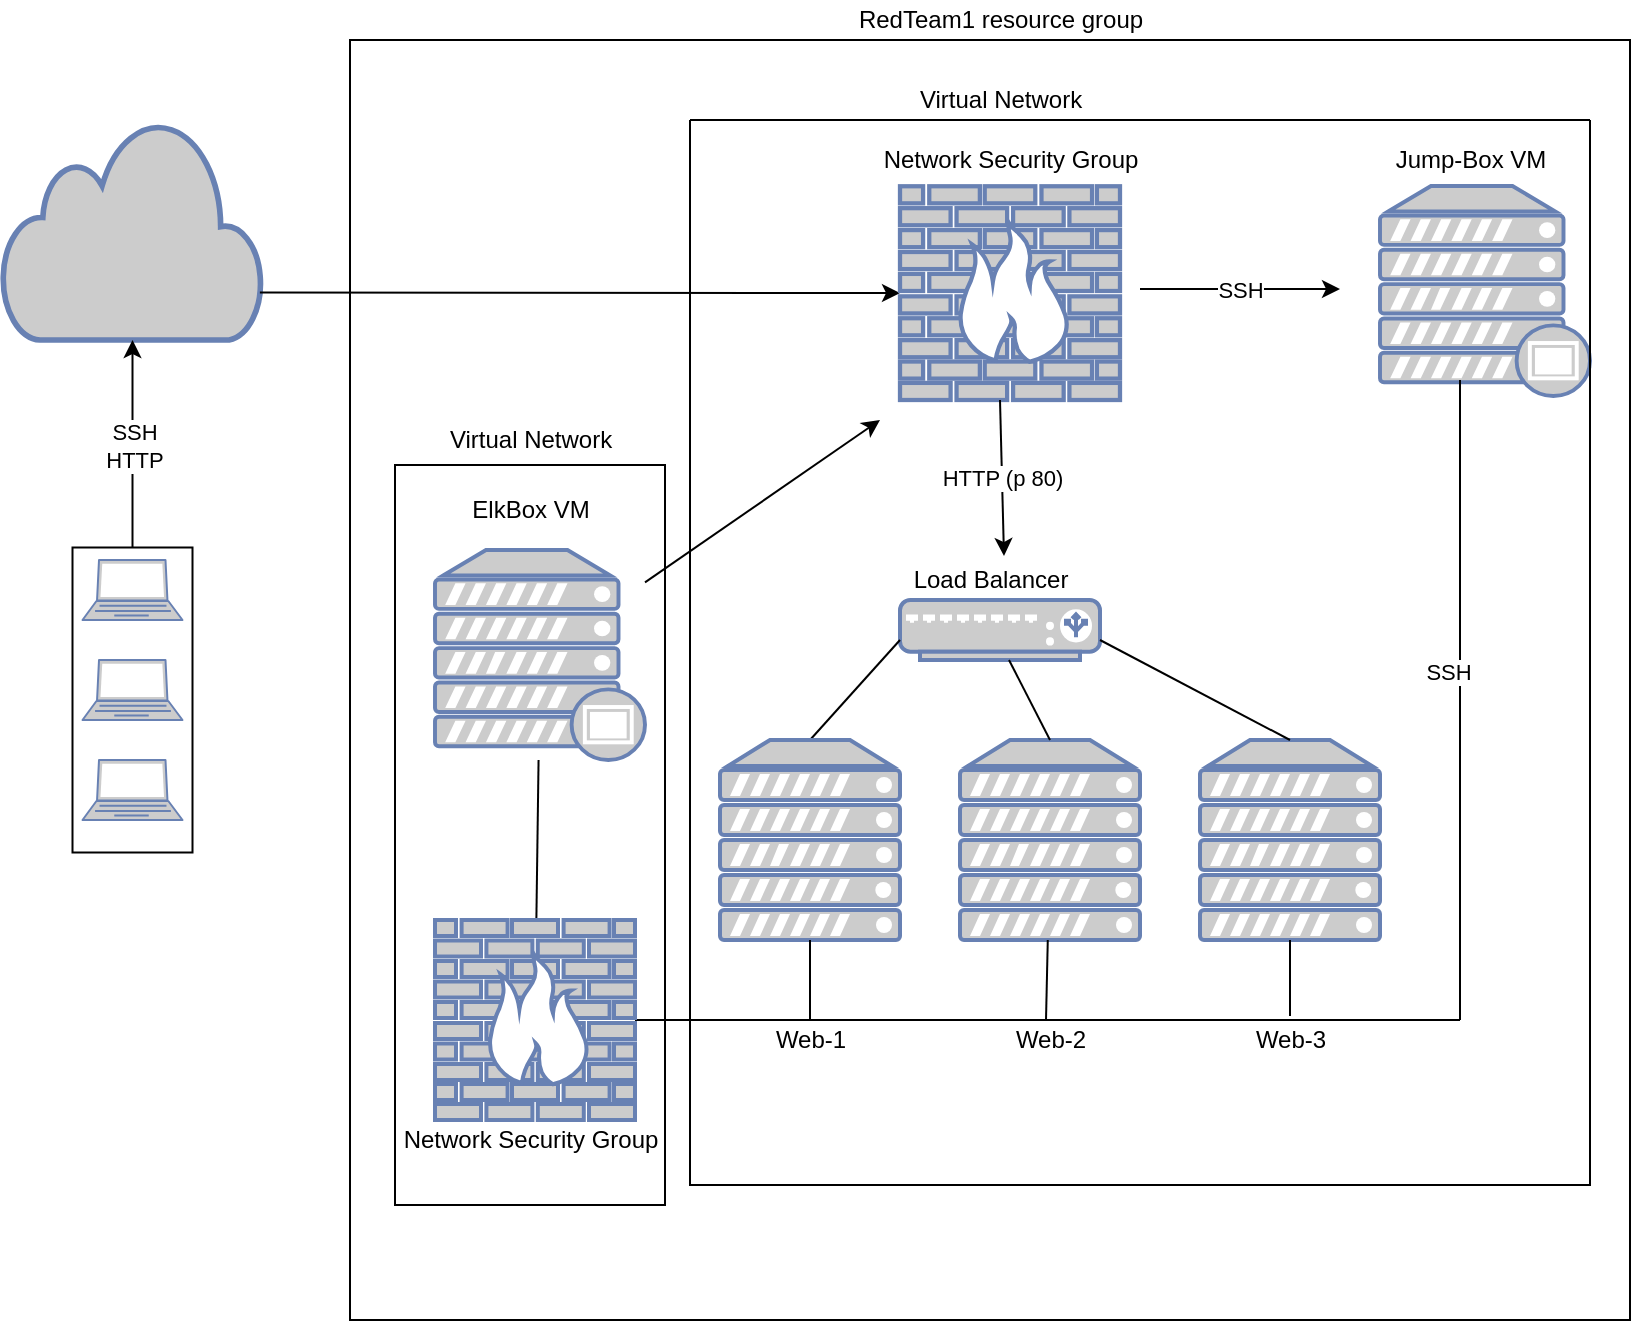 <mxfile version="14.9.3" type="google"><diagram id="8UMrP-s6RcPm4XLoG1sQ" name="Page-1"><mxGraphModel dx="1673" dy="934" grid="1" gridSize="10" guides="1" tooltips="1" connect="1" arrows="1" fold="1" page="1" pageScale="1" pageWidth="850" pageHeight="1100" math="0" shadow="0"><root><mxCell id="0"/><mxCell id="1" parent="0"/><mxCell id="4TlOOkD_gwq_CGaoJp3C-71" value="" style="rounded=0;whiteSpace=wrap;html=1;fillColor=none;rotation=-90;" vertex="1" parent="1"><mxGeometry x="90" y="460" width="370" height="135" as="geometry"/></mxCell><mxCell id="4TlOOkD_gwq_CGaoJp3C-73" value="" style="whiteSpace=wrap;html=1;aspect=fixed;fillColor=none;" vertex="1" parent="1"><mxGeometry x="185" y="130" width="640" height="640" as="geometry"/></mxCell><mxCell id="4TlOOkD_gwq_CGaoJp3C-2" value="" style="fontColor=#0066CC;verticalAlign=top;verticalLabelPosition=bottom;labelPosition=center;align=center;html=1;outlineConnect=0;fillColor=#CCCCCC;strokeColor=#6881B3;gradientColor=none;gradientDirection=north;strokeWidth=2;shape=mxgraph.networks.laptop;" vertex="1" parent="1"><mxGeometry x="51.25" y="440" width="50" height="30" as="geometry"/></mxCell><mxCell id="4TlOOkD_gwq_CGaoJp3C-3" value="" style="fontColor=#0066CC;verticalAlign=top;verticalLabelPosition=bottom;labelPosition=center;align=center;html=1;outlineConnect=0;fillColor=#CCCCCC;strokeColor=#6881B3;gradientColor=none;gradientDirection=north;strokeWidth=2;shape=mxgraph.networks.laptop;" vertex="1" parent="1"><mxGeometry x="51.25" y="390" width="50" height="30" as="geometry"/></mxCell><mxCell id="4TlOOkD_gwq_CGaoJp3C-4" value="" style="fontColor=#0066CC;verticalAlign=top;verticalLabelPosition=bottom;labelPosition=center;align=center;html=1;outlineConnect=0;fillColor=#CCCCCC;strokeColor=#6881B3;gradientColor=none;gradientDirection=north;strokeWidth=2;shape=mxgraph.networks.laptop;" vertex="1" parent="1"><mxGeometry x="51.25" y="490" width="50" height="30" as="geometry"/></mxCell><mxCell id="4TlOOkD_gwq_CGaoJp3C-5" value="" style="rounded=0;whiteSpace=wrap;html=1;rotation=-90;fillColor=none;" vertex="1" parent="1"><mxGeometry y="430" width="152.5" height="60" as="geometry"/></mxCell><mxCell id="4TlOOkD_gwq_CGaoJp3C-7" value="" style="html=1;outlineConnect=0;fillColor=#CCCCCC;strokeColor=#6881B3;gradientColor=none;gradientDirection=north;strokeWidth=2;shape=mxgraph.networks.cloud;fontColor=#ffffff;" vertex="1" parent="1"><mxGeometry x="11.25" y="170" width="130" height="110" as="geometry"/></mxCell><mxCell id="4TlOOkD_gwq_CGaoJp3C-14" value="" style="endArrow=classic;html=1;entryX=0.5;entryY=1;entryDx=0;entryDy=0;entryPerimeter=0;exitX=1;exitY=0.5;exitDx=0;exitDy=0;" edge="1" parent="1" source="4TlOOkD_gwq_CGaoJp3C-5" target="4TlOOkD_gwq_CGaoJp3C-7"><mxGeometry relative="1" as="geometry"><mxPoint x="60" y="375" as="sourcePoint"/><mxPoint x="160" y="375" as="targetPoint"/></mxGeometry></mxCell><mxCell id="4TlOOkD_gwq_CGaoJp3C-15" value="SSH&lt;br&gt;HTTP" style="edgeLabel;resizable=0;html=1;align=center;verticalAlign=middle;" connectable="0" vertex="1" parent="4TlOOkD_gwq_CGaoJp3C-14"><mxGeometry relative="1" as="geometry"><mxPoint y="1" as="offset"/></mxGeometry></mxCell><mxCell id="4TlOOkD_gwq_CGaoJp3C-19" value="" style="endArrow=classic;html=1;exitX=0.99;exitY=0.784;exitDx=0;exitDy=0;exitPerimeter=0;" edge="1" parent="1" source="4TlOOkD_gwq_CGaoJp3C-7" target="4TlOOkD_gwq_CGaoJp3C-21"><mxGeometry relative="1" as="geometry"><mxPoint x="360" y="255.75" as="sourcePoint"/><mxPoint x="460" y="255.75" as="targetPoint"/></mxGeometry></mxCell><mxCell id="4TlOOkD_gwq_CGaoJp3C-21" value="" style="fontColor=#0066CC;verticalAlign=top;verticalLabelPosition=bottom;labelPosition=center;align=center;html=1;outlineConnect=0;fillColor=#CCCCCC;strokeColor=#6881B3;gradientColor=none;gradientDirection=north;strokeWidth=2;shape=mxgraph.networks.firewall;" vertex="1" parent="1"><mxGeometry x="460" y="203.13" width="110" height="106.87" as="geometry"/></mxCell><mxCell id="4TlOOkD_gwq_CGaoJp3C-22" value="" style="endArrow=classic;html=1;" edge="1" parent="1"><mxGeometry relative="1" as="geometry"><mxPoint x="580" y="254.5" as="sourcePoint"/><mxPoint x="680" y="254.5" as="targetPoint"/></mxGeometry></mxCell><mxCell id="4TlOOkD_gwq_CGaoJp3C-23" value="SSH" style="edgeLabel;resizable=0;html=1;align=center;verticalAlign=middle;" connectable="0" vertex="1" parent="4TlOOkD_gwq_CGaoJp3C-22"><mxGeometry relative="1" as="geometry"/></mxCell><mxCell id="4TlOOkD_gwq_CGaoJp3C-24" value="" style="fontColor=#0066CC;verticalAlign=top;verticalLabelPosition=bottom;labelPosition=center;align=center;html=1;outlineConnect=0;fillColor=#CCCCCC;strokeColor=#6881B3;gradientColor=none;gradientDirection=north;strokeWidth=2;shape=mxgraph.networks.proxy_server;" vertex="1" parent="1"><mxGeometry x="700" y="203" width="105" height="105" as="geometry"/></mxCell><mxCell id="4TlOOkD_gwq_CGaoJp3C-25" value="" style="endArrow=classic;html=1;" edge="1" parent="1"><mxGeometry relative="1" as="geometry"><mxPoint x="510" y="310" as="sourcePoint"/><mxPoint x="512" y="388" as="targetPoint"/></mxGeometry></mxCell><mxCell id="4TlOOkD_gwq_CGaoJp3C-26" value="HTTP (p 80)" style="edgeLabel;resizable=0;html=1;align=center;verticalAlign=middle;" connectable="0" vertex="1" parent="4TlOOkD_gwq_CGaoJp3C-25"><mxGeometry relative="1" as="geometry"/></mxCell><mxCell id="4TlOOkD_gwq_CGaoJp3C-27" value="" style="fontColor=#0066CC;verticalAlign=top;verticalLabelPosition=bottom;labelPosition=center;align=center;html=1;outlineConnect=0;fillColor=#CCCCCC;strokeColor=#6881B3;gradientColor=none;gradientDirection=north;strokeWidth=2;shape=mxgraph.networks.load_balancer;" vertex="1" parent="1"><mxGeometry x="460" y="410" width="100" height="30" as="geometry"/></mxCell><mxCell id="4TlOOkD_gwq_CGaoJp3C-28" value="" style="endArrow=none;html=1;exitX=0.5;exitY=0;exitDx=0;exitDy=0;exitPerimeter=0;" edge="1" parent="1" source="4TlOOkD_gwq_CGaoJp3C-29"><mxGeometry width="50" height="50" relative="1" as="geometry"><mxPoint x="410" y="480" as="sourcePoint"/><mxPoint x="460" y="430" as="targetPoint"/></mxGeometry></mxCell><mxCell id="4TlOOkD_gwq_CGaoJp3C-29" value="" style="fontColor=#0066CC;verticalAlign=top;verticalLabelPosition=bottom;labelPosition=center;align=center;html=1;outlineConnect=0;fillColor=#CCCCCC;strokeColor=#6881B3;gradientColor=none;gradientDirection=north;strokeWidth=2;shape=mxgraph.networks.server;" vertex="1" parent="1"><mxGeometry x="370" y="480" width="90" height="100" as="geometry"/></mxCell><mxCell id="4TlOOkD_gwq_CGaoJp3C-30" value="" style="fontColor=#0066CC;verticalAlign=top;verticalLabelPosition=bottom;labelPosition=center;align=center;html=1;outlineConnect=0;fillColor=#CCCCCC;strokeColor=#6881B3;gradientColor=none;gradientDirection=north;strokeWidth=2;shape=mxgraph.networks.server;" vertex="1" parent="1"><mxGeometry x="490" y="480" width="90" height="100" as="geometry"/></mxCell><mxCell id="4TlOOkD_gwq_CGaoJp3C-31" value="" style="fontColor=#0066CC;verticalAlign=top;verticalLabelPosition=bottom;labelPosition=center;align=center;html=1;outlineConnect=0;fillColor=#CCCCCC;strokeColor=#6881B3;gradientColor=none;gradientDirection=north;strokeWidth=2;shape=mxgraph.networks.server;" vertex="1" parent="1"><mxGeometry x="610" y="480" width="90" height="100" as="geometry"/></mxCell><mxCell id="4TlOOkD_gwq_CGaoJp3C-32" value="" style="endArrow=none;html=1;exitX=0.5;exitY=0;exitDx=0;exitDy=0;exitPerimeter=0;" edge="1" parent="1" source="4TlOOkD_gwq_CGaoJp3C-30"><mxGeometry width="50" height="50" relative="1" as="geometry"><mxPoint x="514.5" y="490" as="sourcePoint"/><mxPoint x="514.5" y="440" as="targetPoint"/></mxGeometry></mxCell><mxCell id="4TlOOkD_gwq_CGaoJp3C-33" value="" style="endArrow=none;html=1;exitX=0.5;exitY=0;exitDx=0;exitDy=0;exitPerimeter=0;" edge="1" parent="1" source="4TlOOkD_gwq_CGaoJp3C-31"><mxGeometry width="50" height="50" relative="1" as="geometry"><mxPoint x="590" y="480" as="sourcePoint"/><mxPoint x="560" y="430" as="targetPoint"/></mxGeometry></mxCell><mxCell id="4TlOOkD_gwq_CGaoJp3C-34" value="" style="endArrow=none;html=1;" edge="1" parent="1"><mxGeometry width="50" height="50" relative="1" as="geometry"><mxPoint x="740" y="620" as="sourcePoint"/><mxPoint x="740" y="300" as="targetPoint"/></mxGeometry></mxCell><mxCell id="4TlOOkD_gwq_CGaoJp3C-74" value="SSH" style="edgeLabel;html=1;align=center;verticalAlign=middle;resizable=0;points=[];" vertex="1" connectable="0" parent="4TlOOkD_gwq_CGaoJp3C-34"><mxGeometry x="0.087" y="6" relative="1" as="geometry"><mxPoint as="offset"/></mxGeometry></mxCell><mxCell id="4TlOOkD_gwq_CGaoJp3C-35" value="" style="endArrow=none;html=1;startArrow=none;" edge="1" parent="1" source="4TlOOkD_gwq_CGaoJp3C-49"><mxGeometry width="50" height="50" relative="1" as="geometry"><mxPoint x="120" y="620" as="sourcePoint"/><mxPoint x="740" y="620" as="targetPoint"/></mxGeometry></mxCell><mxCell id="4TlOOkD_gwq_CGaoJp3C-37" value="" style="endArrow=none;html=1;exitX=0.46;exitY=0;exitDx=0;exitDy=0;exitPerimeter=0;" edge="1" parent="1" source="4TlOOkD_gwq_CGaoJp3C-57" target="4TlOOkD_gwq_CGaoJp3C-30"><mxGeometry width="50" height="50" relative="1" as="geometry"><mxPoint x="510" y="620" as="sourcePoint"/><mxPoint x="560" y="570" as="targetPoint"/></mxGeometry></mxCell><mxCell id="4TlOOkD_gwq_CGaoJp3C-38" value="" style="endArrow=none;html=1;entryX=0.5;entryY=1;entryDx=0;entryDy=0;entryPerimeter=0;" edge="1" parent="1" target="4TlOOkD_gwq_CGaoJp3C-31"><mxGeometry width="50" height="50" relative="1" as="geometry"><mxPoint x="655" y="618" as="sourcePoint"/><mxPoint x="670" y="570" as="targetPoint"/></mxGeometry></mxCell><mxCell id="4TlOOkD_gwq_CGaoJp3C-47" value="" style="endArrow=none;html=1;" edge="1" parent="1" source="4TlOOkD_gwq_CGaoJp3C-49" target="4TlOOkD_gwq_CGaoJp3C-48"><mxGeometry width="50" height="50" relative="1" as="geometry"><mxPoint x="180" y="620" as="sourcePoint"/><mxPoint x="120" y="560" as="targetPoint"/></mxGeometry></mxCell><mxCell id="4TlOOkD_gwq_CGaoJp3C-48" value="" style="fontColor=#0066CC;verticalAlign=top;verticalLabelPosition=bottom;labelPosition=center;align=center;html=1;outlineConnect=0;fillColor=#CCCCCC;strokeColor=#6881B3;gradientColor=none;gradientDirection=north;strokeWidth=2;shape=mxgraph.networks.proxy_server;" vertex="1" parent="1"><mxGeometry x="227.5" y="385" width="105" height="105" as="geometry"/></mxCell><mxCell id="4TlOOkD_gwq_CGaoJp3C-49" value="" style="fontColor=#0066CC;verticalAlign=top;verticalLabelPosition=bottom;labelPosition=center;align=center;html=1;outlineConnect=0;fillColor=#CCCCCC;strokeColor=#6881B3;gradientColor=none;gradientDirection=north;strokeWidth=2;shape=mxgraph.networks.firewall;" vertex="1" parent="1"><mxGeometry x="227.5" y="570" width="100" height="100" as="geometry"/></mxCell><mxCell id="4TlOOkD_gwq_CGaoJp3C-53" value="Network Security Group" style="text;html=1;align=center;verticalAlign=middle;resizable=0;points=[];autosize=1;strokeColor=none;" vertex="1" parent="1"><mxGeometry x="445" y="180" width="140" height="20" as="geometry"/></mxCell><mxCell id="4TlOOkD_gwq_CGaoJp3C-54" value="Jump-Box VM" style="text;html=1;align=center;verticalAlign=middle;resizable=0;points=[];autosize=1;strokeColor=none;" vertex="1" parent="1"><mxGeometry x="700" y="180" width="90" height="20" as="geometry"/></mxCell><mxCell id="4TlOOkD_gwq_CGaoJp3C-55" value="Web-1" style="text;html=1;align=center;verticalAlign=middle;resizable=0;points=[];autosize=1;strokeColor=none;" vertex="1" parent="1"><mxGeometry x="390" y="620" width="50" height="20" as="geometry"/></mxCell><mxCell id="4TlOOkD_gwq_CGaoJp3C-56" value="" style="endArrow=none;html=1;entryX=0.5;entryY=1;entryDx=0;entryDy=0;entryPerimeter=0;" edge="1" parent="1" target="4TlOOkD_gwq_CGaoJp3C-29"><mxGeometry width="50" height="50" relative="1" as="geometry"><mxPoint x="415" y="620" as="sourcePoint"/><mxPoint x="470" y="570" as="targetPoint"/></mxGeometry></mxCell><mxCell id="4TlOOkD_gwq_CGaoJp3C-57" value="Web-2" style="text;html=1;align=center;verticalAlign=middle;resizable=0;points=[];autosize=1;strokeColor=none;" vertex="1" parent="1"><mxGeometry x="510" y="620" width="50" height="20" as="geometry"/></mxCell><mxCell id="4TlOOkD_gwq_CGaoJp3C-58" value="Web-3" style="text;html=1;align=center;verticalAlign=middle;resizable=0;points=[];autosize=1;strokeColor=none;" vertex="1" parent="1"><mxGeometry x="630" y="620" width="50" height="20" as="geometry"/></mxCell><mxCell id="4TlOOkD_gwq_CGaoJp3C-59" value="Network Security Group" style="text;html=1;align=center;verticalAlign=middle;resizable=0;points=[];autosize=1;strokeColor=none;" vertex="1" parent="1"><mxGeometry x="205" y="670" width="140" height="20" as="geometry"/></mxCell><mxCell id="4TlOOkD_gwq_CGaoJp3C-60" value="Load Balancer" style="text;html=1;align=center;verticalAlign=middle;resizable=0;points=[];autosize=1;strokeColor=none;" vertex="1" parent="1"><mxGeometry x="460" y="390" width="90" height="20" as="geometry"/></mxCell><mxCell id="4TlOOkD_gwq_CGaoJp3C-61" value="ElkBox VM" style="text;html=1;align=center;verticalAlign=middle;resizable=0;points=[];autosize=1;strokeColor=none;" vertex="1" parent="1"><mxGeometry x="240" y="355" width="70" height="20" as="geometry"/></mxCell><mxCell id="4TlOOkD_gwq_CGaoJp3C-63" value="RedTeam1 resource group" style="text;html=1;align=center;verticalAlign=middle;resizable=0;points=[];autosize=1;strokeColor=none;" vertex="1" parent="1"><mxGeometry x="430" y="110" width="160" height="20" as="geometry"/></mxCell><mxCell id="4TlOOkD_gwq_CGaoJp3C-64" value="" style="endArrow=classic;html=1;" edge="1" parent="1" source="4TlOOkD_gwq_CGaoJp3C-48"><mxGeometry relative="1" as="geometry"><mxPoint x="320" y="420" as="sourcePoint"/><mxPoint x="450" y="320" as="targetPoint"/></mxGeometry></mxCell><mxCell id="4TlOOkD_gwq_CGaoJp3C-66" value="" style="swimlane;startSize=0;fillColor=none;" vertex="1" parent="1"><mxGeometry x="355" y="170" width="450" height="532.5" as="geometry"/></mxCell><mxCell id="4TlOOkD_gwq_CGaoJp3C-67" value="Virtual Network" style="text;html=1;align=center;verticalAlign=middle;resizable=0;points=[];autosize=1;strokeColor=none;" vertex="1" parent="1"><mxGeometry x="460" y="150" width="100" height="20" as="geometry"/></mxCell><mxCell id="4TlOOkD_gwq_CGaoJp3C-72" value="Virtual Network" style="text;html=1;align=center;verticalAlign=middle;resizable=0;points=[];autosize=1;strokeColor=none;" vertex="1" parent="1"><mxGeometry x="225" y="320" width="100" height="20" as="geometry"/></mxCell></root></mxGraphModel></diagram></mxfile>